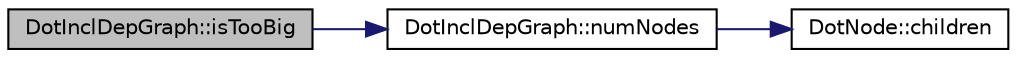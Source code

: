 digraph "DotInclDepGraph::isTooBig"
{
 // LATEX_PDF_SIZE
  edge [fontname="Helvetica",fontsize="10",labelfontname="Helvetica",labelfontsize="10"];
  node [fontname="Helvetica",fontsize="10",shape=record];
  rankdir="LR";
  Node1 [label="DotInclDepGraph::isTooBig",height=0.2,width=0.4,color="black", fillcolor="grey75", style="filled", fontcolor="black",tooltip=" "];
  Node1 -> Node2 [color="midnightblue",fontsize="10",style="solid"];
  Node2 [label="DotInclDepGraph::numNodes",height=0.2,width=0.4,color="black", fillcolor="white", style="filled",URL="$classDotInclDepGraph.html#acd9c22a1f88a178e369914f0c8fb55b0",tooltip=" "];
  Node2 -> Node3 [color="midnightblue",fontsize="10",style="solid"];
  Node3 [label="DotNode::children",height=0.2,width=0.4,color="black", fillcolor="white", style="filled",URL="$classDotNode.html#ad8b1f38e1403f73fc4f8745b5fbe00c9",tooltip=" "];
}
